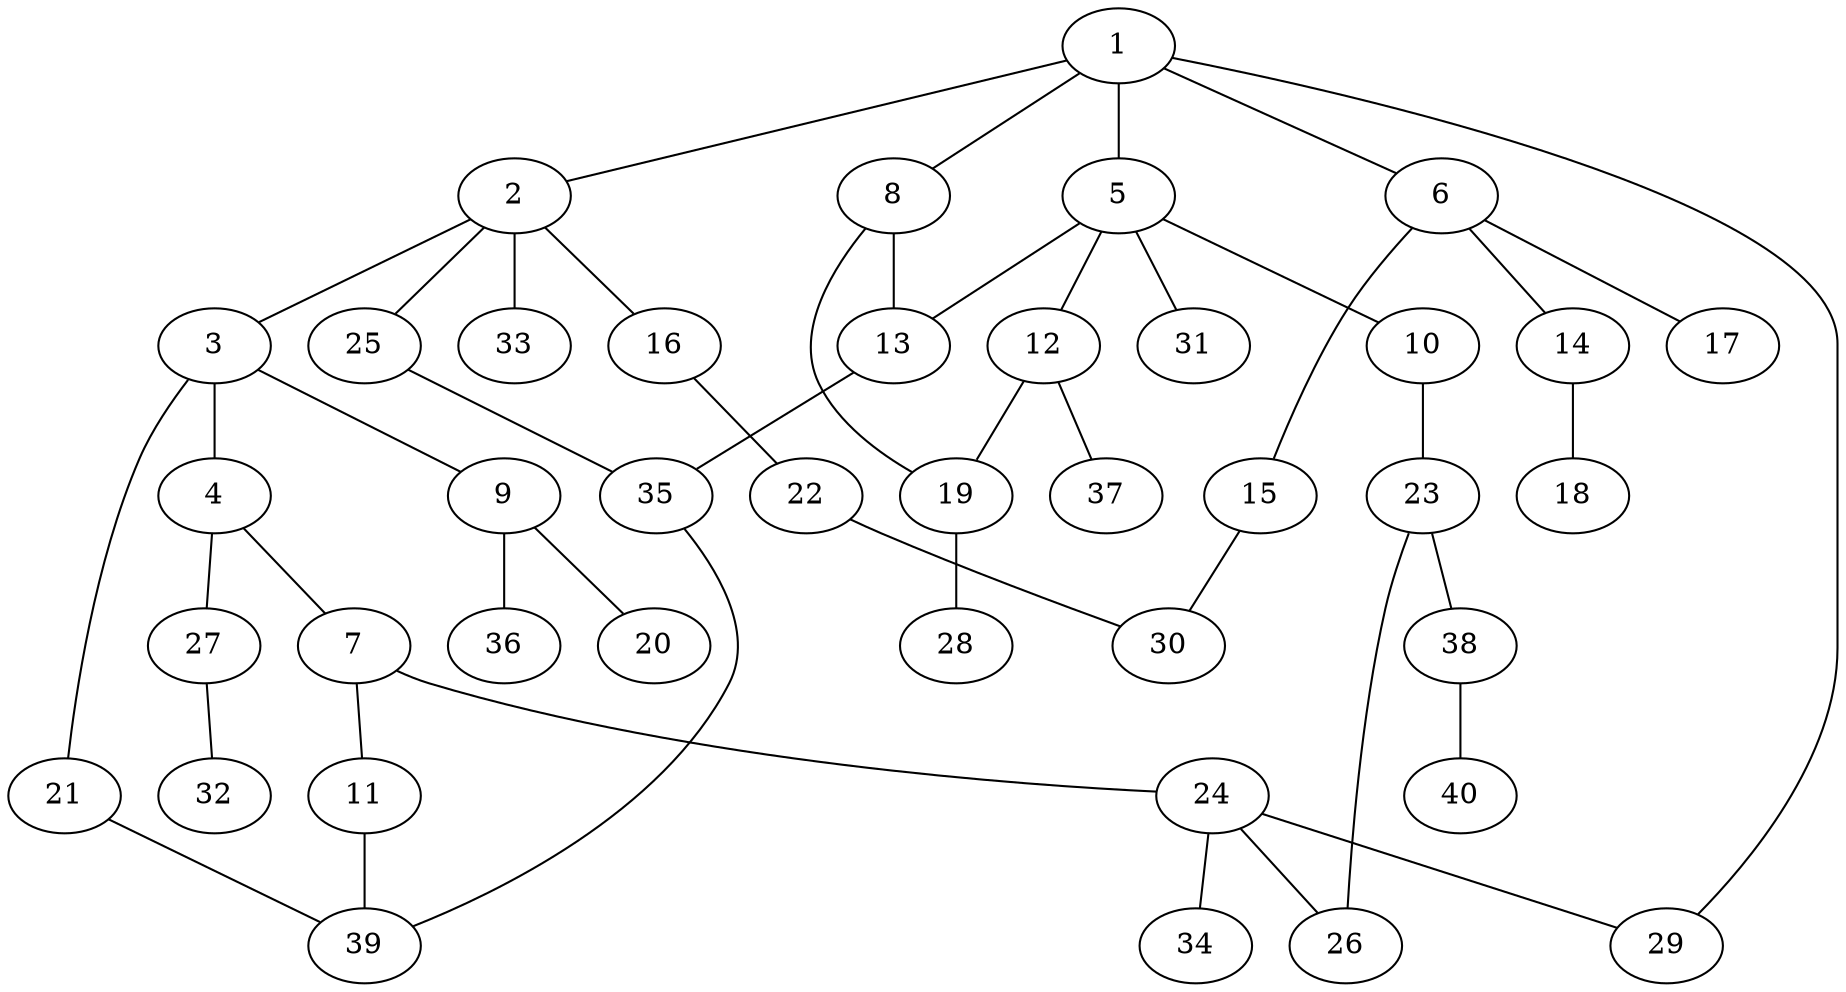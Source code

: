 graph graphname {1--2
1--5
1--6
1--8
1--29
2--3
2--16
2--25
2--33
3--4
3--9
3--21
4--7
4--27
5--10
5--12
5--13
5--31
6--14
6--15
6--17
7--11
7--24
8--13
8--19
9--20
9--36
10--23
11--39
12--19
12--37
13--35
14--18
15--30
16--22
19--28
21--39
22--30
23--26
23--38
24--26
24--29
24--34
25--35
27--32
35--39
38--40
}